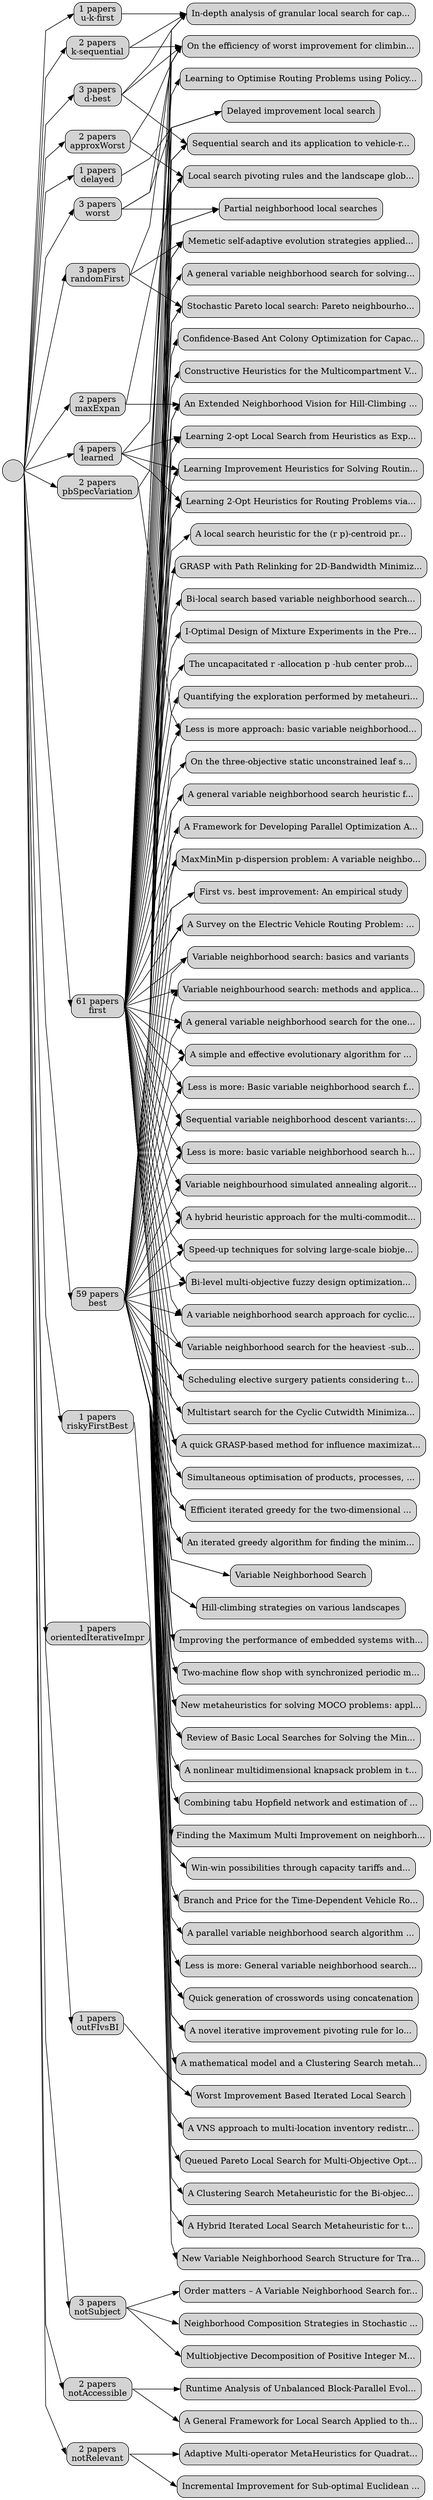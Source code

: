 
    digraph G {
      rankdir=LR;
      bgcolor=transparent;
      graph [splines=polyline] 
      node [shape=box, style="rounded,filled"]
      "afd4e8d7db766452ca1af069ed51b820b" [label="" id="afd4e8d7db766452ca1af069ed51b820b" shape="circle"]
"a522b40ada52d43739619f6e1bde0b389" [label="First vs. best improvement: An empirical study" id="a522b40ada52d43739619f6e1bde0b389"]
"a83f19fc2f66f43acab71b6e7660d09a1" [label="A Survey on the Electric Vehicle Routing Problem: ..." id="a83f19fc2f66f43acab71b6e7660d09a1"]
"a9ed631762ce74dcca0c3bb60f00976b1" [label="Learning Improvement Heuristics for Solving Routin..." id="a9ed631762ce74dcca0c3bb60f00976b1"]
"a5da8dd6a05834c7a8010029bcfcbe856" [label="Variable neighborhood search: basics and variants" id="a5da8dd6a05834c7a8010029bcfcbe856"]
"ace11659c4b134252bd68167be9600ece" [label="Variable neighbourhood search: methods and applica..." id="ace11659c4b134252bd68167be9600ece"]
"a40313d57e9bf443d8996eff19792ac44" [label="Learning 2-Opt Heuristics for Routing Problems via..." id="a40313d57e9bf443d8996eff19792ac44"]
"a63aff33df4d3457595711539cd765875" [label="A parallel variable neighborhood search algorithm ..." id="a63aff33df4d3457595711539cd765875"]
"af588fec7a19d419bb45de6f47b9274d8" [label="A general variable neighborhood search for the one..." id="af588fec7a19d419bb45de6f47b9274d8"]
"a0727b23f98bd485d81edd0f383eace6d" [label="A simple and effective evolutionary algorithm for ..." id="a0727b23f98bd485d81edd0f383eace6d"]
"a3f6442b6db12407c907bf034ac05d2fa" [label="Less is more: Basic variable neighborhood search f..." id="a3f6442b6db12407c907bf034ac05d2fa"]
"a9a060391a47045dca3020f51e52ede04" [label="Sequential variable neighborhood descent variants:..." id="a9a060391a47045dca3020f51e52ede04"]
"a245c81e7de2f45229518d846b8aa307f" [label="Less is more: basic variable neighborhood search h..." id="a245c81e7de2f45229518d846b8aa307f"]
"a8d3823501a454c818f791e7753322edf" [label="Less is more approach: basic variable neighborhood..." id="a8d3823501a454c818f791e7753322edf"]
"a595d137d1b2d41af9ec45b18604c3902" [label="A general variable neighborhood search for solving..." id="a595d137d1b2d41af9ec45b18604c3902"]
"ac7be3d2adfa34c5cae4ab7e4e00745cd" [label="Stochastic Pareto local search: Pareto neighbourho..." id="ac7be3d2adfa34c5cae4ab7e4e00745cd"]
"a339a8a63abfc4806a160e81db26488d1" [label="Confidence-Based Ant Colony Optimization for Capac..." id="a339a8a63abfc4806a160e81db26488d1"]
"ab6d753ba50bc4e34b4f77207a2b68b65" [label="Sequential search and its application to vehicle-r..." id="ab6d753ba50bc4e34b4f77207a2b68b65"]
"aa4e4f75390a64b788c3467383ba2fd2f" [label="Constructive Heuristics for the Multicompartment V..." id="aa4e4f75390a64b788c3467383ba2fd2f"]
"a4bb261262add452d97777ca420067fe0" [label="Less is more: General variable neighborhood search..." id="a4bb261262add452d97777ca420067fe0"]
"a64e50622ad514758a8c26c2702e868fc" [label="Variable neighbourhood simulated annealing algorit..." id="a64e50622ad514758a8c26c2702e868fc"]
"a9529a9a28ef14c44930497d470feb9e8" [label="A mathematical model and a Clustering Search metah..." id="a9529a9a28ef14c44930497d470feb9e8"]
"af95680f502f845d99f870b97a6e34186" [label="Order matters – A Variable Neighborhood Search for..." id="af95680f502f845d99f870b97a6e34186"]
"a99c9b8f0851a46f399bf533eb2bcf846" [label="A hybrid heuristic approach for the multi-commodit..." id="a99c9b8f0851a46f399bf533eb2bcf846"]
"ab0bfac77dc6d4b6c8abfc5657a730280" [label="Speed-up techniques for solving large-scale biobje..." id="ab0bfac77dc6d4b6c8abfc5657a730280"]
"a91eb10a7345846a8990d8bba4fbc803f" [label="Bi-level multi-objective fuzzy design optimization..." id="a91eb10a7345846a8990d8bba4fbc803f"]
"a36ee12efa1c141c0b787d53cc6851dd2" [label="A variable neighborhood search approach for cyclic..." id="a36ee12efa1c141c0b787d53cc6851dd2"]
"a638dc51623a5462ba1650cb1c5000ae4" [label="Variable neighborhood search for the heaviest -sub..." id="a638dc51623a5462ba1650cb1c5000ae4"]
"ad126aac338e240bcb4db70a1f5fbd0e0" [label="A VNS approach to multi-location inventory redistr..." id="ad126aac338e240bcb4db70a1f5fbd0e0"]
"ae1fc04d7af194acab9b1ebc8922264e6" [label="A local search heuristic for the (r p)-centroid pr..." id="ae1fc04d7af194acab9b1ebc8922264e6"]
"a58deeb9e96d34f109a3bc62fcfc65867" [label="Bi-local search based variable neighborhood search..." id="a58deeb9e96d34f109a3bc62fcfc65867"]
"a34700dcc6b684493981815e3a4c87543" [label="Scheduling elective surgery patients considering t..." id="a34700dcc6b684493981815e3a4c87543"]
"ac8acfffd0c374f3c89df4edb29f052f2" [label="Multistart search for the Cyclic Cutwidth Minimiza..." id="ac8acfffd0c374f3c89df4edb29f052f2"]
"a000b88db1ee84c7190c4771e9b66f8cd" [label="A quick GRASP-based method for influence maximizat..." id="a000b88db1ee84c7190c4771e9b66f8cd"]
"a65625248c3a3491ab0e866b7071d3ce0" [label="Simultaneous optimisation of products, processes, ..." id="a65625248c3a3491ab0e866b7071d3ce0"]
"ae58d90c8b9584333a8b7abfc090844a9" [label="Efficient iterated greedy for the two-dimensional ..." id="ae58d90c8b9584333a8b7abfc090844a9"]
"a5d0e7b6724f741d98badb6ef0c60ea5f" [label="I-Optimal Design of Mixture Experiments in the Pre..." id="a5d0e7b6724f741d98badb6ef0c60ea5f"]
"a3925c1f797784ce38a01fea3225a4795" [label="Local search pivoting rules and the landscape glob..." id="a3925c1f797784ce38a01fea3225a4795"]
"ad79dd7824d624dc58022faef83fb33b8" [label="The uncapacitated r ‐allocation p ‐hub center prob..." id="ad79dd7824d624dc58022faef83fb33b8"]
"a838aea96551d49cb839ae041afd54de4" [label="Queued Pareto Local Search for Multi-Objective Opt..." id="a838aea96551d49cb839ae041afd54de4"]
"a127c381dc69e402b8945f4477dd02d94" [label="A General Framework for Local Search Applied to th..." id="a127c381dc69e402b8945f4477dd02d94"]
"a336e77ab5f2d47f691082b15d003bf53" [label="Memetic self-adaptive evolution strategies applied..." id="a336e77ab5f2d47f691082b15d003bf53"]
"a40bb8df0f8314a6786d81424bac3abbc" [label="An iterated greedy algorithm for finding the minim..." id="a40bb8df0f8314a6786d81424bac3abbc"]
"a1d0a4ca4fa724409b8b7d05fddc891c9" [label="Variable Neighborhood Search" id="a1d0a4ca4fa724409b8b7d05fddc891c9"]
"aa819bc7b30c24655b2e41fa2f56f53fa" [label="Hill-climbing strategies on various landscapes" id="aa819bc7b30c24655b2e41fa2f56f53fa"]
"a3c3138186ed54f2c962d3eade6fa35da" [label="In-depth analysis of granular local search for cap..." id="a3c3138186ed54f2c962d3eade6fa35da"]
"a3beb5f1d98944843b77ab584daba97bb" [label="On the efficiency of worst improvement for climbin..." id="a3beb5f1d98944843b77ab584daba97bb"]
"a9cbfb722e8e743489f6f5840c6b9f884" [label="Improving the performance of embedded systems with..." id="a9cbfb722e8e743489f6f5840c6b9f884"]
"a8052182df9b641c781a328c564a8c8db" [label="Delayed improvement local search" id="a8052182df9b641c781a328c564a8c8db"]
"ae407eddf6eec46faa83edefed2fbd7ad" [label="Partial neighborhood local searches" id="ae407eddf6eec46faa83edefed2fbd7ad"]
"aa61e201001b14dcabd932cfb2ae7b9ac" [label="Two-machine flow shop with synchronized periodic m..." id="aa61e201001b14dcabd932cfb2ae7b9ac"]
"aa6a170448ee449a7834a146a5ab935d0" [label="Learning to Optimise Routing Problems using Policy..." id="aa6a170448ee449a7834a146a5ab935d0"]
"a662ec3fc286d4e4bb518297f603f09bc" [label="Learning 2-opt Local Search from Heuristics as Exp..." id="a662ec3fc286d4e4bb518297f603f09bc"]
"a772de6eb8a52415e96785d349f2e7c3f" [label="New metaheuristics for solving MOCO problems: appl..." id="a772de6eb8a52415e96785d349f2e7c3f"]
"aa42ed220f6404e70b897bda3286a9c39" [label="Review of Basic Local Searches for Solving the Min..." id="aa42ed220f6404e70b897bda3286a9c39"]
"abefb683b76254222b132a70adec1d7d8" [label="A nonlinear multidimensional knapsack problem in t..." id="abefb683b76254222b132a70adec1d7d8"]
"ab31e77e3c307428dbe7c0d6e02b144ef" [label="Combining tabu Hopfield network and estimation of ..." id="ab31e77e3c307428dbe7c0d6e02b144ef"]
"af414e40be0a94e23822202733e89f68c" [label="A Clustering Search Metaheuristic for the Bi-objec..." id="af414e40be0a94e23822202733e89f68c"]
"a8c13ef783cdc4861814b0a5bac47336e" [label="Finding the Maximum Multi Improvement on neighborh..." id="a8c13ef783cdc4861814b0a5bac47336e"]
"a0c40968d842d49168d805e96041353f2" [label="Win-win possibilities through capacity tariffs and..." id="a0c40968d842d49168d805e96041353f2"]
"a9b62f476eb5d4077a71d3af9e2e89005" [label="A Hybrid Iterated Local Search Metaheuristic for t..." id="a9b62f476eb5d4077a71d3af9e2e89005"]
"a989d521a348d4838b922e403d3668cc1" [label="Quantifying the exploration performed by metaheuri..." id="a989d521a348d4838b922e403d3668cc1"]
"a17f7a64d18a84c07bee32bfe684b0f42" [label="Quick generation of crosswords using concatenation" id="a17f7a64d18a84c07bee32bfe684b0f42"]
"ae04d2aff3ba54b23a7c524663e1e79e9" [label="Incremental Improvement for Sub-optimal Euclidean ..." id="ae04d2aff3ba54b23a7c524663e1e79e9"]
"a126d54dbb77f41b98a7fa5f7d6473940" [label="Adaptive Multi-operator MetaHeuristics for Quadrat..." id="a126d54dbb77f41b98a7fa5f7d6473940"]
"a77fdf7d0e64a49ab8efc0c5b19c1fa8d" [label="On the three-objective static unconstrained leaf s..." id="a77fdf7d0e64a49ab8efc0c5b19c1fa8d"]
"a139218dfc43e4ebd989cfc1ac5ebd653" [label="An Extended Neighborhood Vision for Hill-Climbing ..." id="a139218dfc43e4ebd989cfc1ac5ebd653"]
"a9705055706354e70ba6c04b398f4d059" [label="Runtime Analysis of Unbalanced Block-Parallel Evol..." id="a9705055706354e70ba6c04b398f4d059"]
"afe8d19ca786c46c9baf93df58c4432d9" [label="Neighborhood Composition Strategies in Stochastic ..." id="afe8d19ca786c46c9baf93df58c4432d9"]
"a13cc0de5908b40ca9c8aa1b412ded03e" [label="Multiobjective Decomposition of Positive Integer M..." id="a13cc0de5908b40ca9c8aa1b412ded03e"]
"a98287ab152264c88be7128afc1ebc925" [label="Branch and Price for the Time-Dependent Vehicle Ro..." id="a98287ab152264c88be7128afc1ebc925"]
"a1c8cce036a4e4de5a03b7b43a7197b9e" [label="GRASP with Path Relinking for 2D-Bandwidth Minimiz..." id="a1c8cce036a4e4de5a03b7b43a7197b9e"]
"aa47af44c13994199b831baad5c9d01f6" [label="A general variable neighborhood search heuristic f..." id="aa47af44c13994199b831baad5c9d01f6"]
"a6dada6a8a2bb449388693cd49fafd22e" [label="A novel iterative improvement pivoting rule for lo..." id="a6dada6a8a2bb449388693cd49fafd22e"]
"ab3a99e54ff284de2b1fa613159512a44" [label="New Variable Neighborhood Search Structure for Tra..." id="ab3a99e54ff284de2b1fa613159512a44"]
"a900ed4dca0d040e7b8b97ae2c46df21a" [label="A Framework for Developing Parallel Optimization A..." id="a900ed4dca0d040e7b8b97ae2c46df21a"]
"a7df1ea2e3a614690a31bed9e6853cef2" [label="MaxMinMin p-dispersion problem: A variable neighbo..." id="a7df1ea2e3a614690a31bed9e6853cef2"]
"af1425c3220d64835b432587c2584d54d" [label="Worst Improvement Based Iterated Local Search" id="af1425c3220d64835b432587c2584d54d"]
"a377e826e43a14e3aaf81f673fb27e960" [label="61 papers\nfirst" id="a377e826e43a14e3aaf81f673fb27e960"]
"ae45a517e1fef41abbfdbccfc12f68ed0" [label="59 papers\nbest" id="ae45a517e1fef41abbfdbccfc12f68ed0"]
"a437bbfbfb80141208ac49b2ab6cb50db" [label="4 papers\nlearned" id="a437bbfbfb80141208ac49b2ab6cb50db"]
"acb1bd912710944fe9c3492425bf05d83" [label="2 papers\npbSpecVariation" id="acb1bd912710944fe9c3492425bf05d83"]
"ad43a1ad1421842e5bcbd1bb4e37c8f4d" [label="3 papers\nrandomFirst" id="ad43a1ad1421842e5bcbd1bb4e37c8f4d"]
"a02e1d17456ff457ab82f36abbccdcb22" [label="3 papers\nd-best" id="a02e1d17456ff457ab82f36abbccdcb22"]
"ae7d48faf9e6e48248c344c7557e21e48" [label="3 papers\nnotSubject" id="ae7d48faf9e6e48248c344c7557e21e48"]
"afe1b8ff089044e71b3daffac538b9734" [label="2 papers\napproxWorst" id="afe1b8ff089044e71b3daffac538b9734"]
"a11aff4d0f5f048f6b759097d3ee9b2f1" [label="2 papers\nmaxExpan" id="a11aff4d0f5f048f6b759097d3ee9b2f1"]
"acfe8a189c4c24135aef51a509d8a0f9d" [label="2 papers\nnotAccessible" id="acfe8a189c4c24135aef51a509d8a0f9d"]
"a243c2e1b44824a94b49eac8eb590b3be" [label="1 papers\nu-k-first" id="a243c2e1b44824a94b49eac8eb590b3be"]
"afe7a98f16c38493398e0c3aa6840f181" [label="2 papers\nk-sequential" id="afe7a98f16c38493398e0c3aa6840f181"]
"a5ee94ad5e0864733beb0fd1a5780ef83" [label="3 papers\nworst" id="a5ee94ad5e0864733beb0fd1a5780ef83"]
"ad81b9225e9b04d76b740631fea6e1529" [label="1 papers\ndelayed" id="ad81b9225e9b04d76b740631fea6e1529"]
"ae40742aa1ee64ed48bba1fcf2ded34ac" [label="1 papers\nriskyFirstBest" id="ae40742aa1ee64ed48bba1fcf2ded34ac"]
"a023ab5cc93cf4a06a0ff18a3ec66e523" [label="2 papers\nnotRelevant" id="a023ab5cc93cf4a06a0ff18a3ec66e523"]
"a10adfa038870492b8f20f1babe3d6527" [label="1 papers\norientedIterativeImpr" id="a10adfa038870492b8f20f1babe3d6527"]
"a1b29ec9ea4c94c1381f0651166aed4ce" [label="1 papers\noutFIvsBI" id="a1b29ec9ea4c94c1381f0651166aed4ce"]
      "afd4e8d7db766452ca1af069ed51b820b":w -> "a377e826e43a14e3aaf81f673fb27e960" [dir="forward" tailport="e" headport="w" id="a61ddbc119cde4d088346e42d265a39d6"]
"afd4e8d7db766452ca1af069ed51b820b":w -> "ae45a517e1fef41abbfdbccfc12f68ed0" [dir="forward" tailport="e" headport="w" id="acbc6bfd00e044820bfa02a0fdeb1db9a"]
"afd4e8d7db766452ca1af069ed51b820b":w -> "a437bbfbfb80141208ac49b2ab6cb50db" [dir="forward" tailport="e" headport="w" id="a11600c824795437bad399566bcd3fa03"]
"afd4e8d7db766452ca1af069ed51b820b":w -> "acb1bd912710944fe9c3492425bf05d83" [dir="forward" tailport="e" headport="w" id="a774a9b9700da46d0a6dad64e872628c4"]
"afd4e8d7db766452ca1af069ed51b820b":w -> "ad43a1ad1421842e5bcbd1bb4e37c8f4d" [dir="forward" tailport="e" headport="w" id="a30d914013ea54588a29d5cdac691580e"]
"afd4e8d7db766452ca1af069ed51b820b":w -> "a02e1d17456ff457ab82f36abbccdcb22" [dir="forward" tailport="e" headport="w" id="a0e06cc3b18ef4ae0815a8c62c69d4922"]
"afd4e8d7db766452ca1af069ed51b820b":w -> "ae7d48faf9e6e48248c344c7557e21e48" [dir="forward" tailport="e" headport="w" id="ad158e77b9fbd42e79f1992dd09276a9e"]
"afd4e8d7db766452ca1af069ed51b820b":w -> "afe1b8ff089044e71b3daffac538b9734" [dir="forward" tailport="e" headport="w" id="a48b6763878e940c69e892ee58643e6ae"]
"afd4e8d7db766452ca1af069ed51b820b":w -> "a11aff4d0f5f048f6b759097d3ee9b2f1" [dir="forward" tailport="e" headport="w" id="a9bb5fb3f9d4e46e08ff3dbbfcbc5cac7"]
"afd4e8d7db766452ca1af069ed51b820b":w -> "acfe8a189c4c24135aef51a509d8a0f9d" [dir="forward" tailport="e" headport="w" id="a221fff3777d645aca12bdcffe3671987"]
"afd4e8d7db766452ca1af069ed51b820b":w -> "a243c2e1b44824a94b49eac8eb590b3be" [dir="forward" tailport="e" headport="w" id="aebee058614c9488991a4c5d463d077d0"]
"afd4e8d7db766452ca1af069ed51b820b":w -> "afe7a98f16c38493398e0c3aa6840f181" [dir="forward" tailport="e" headport="w" id="af18728c1d2fa4360b204227efddd3e27"]
"afd4e8d7db766452ca1af069ed51b820b":w -> "a5ee94ad5e0864733beb0fd1a5780ef83" [dir="forward" tailport="e" headport="w" id="ab76bd0d24fcc4978831aadfc6cb1d47c"]
"afd4e8d7db766452ca1af069ed51b820b":w -> "ad81b9225e9b04d76b740631fea6e1529" [dir="forward" tailport="e" headport="w" id="ad2a8d424ddcb448ea92a155f2e3655fc"]
"afd4e8d7db766452ca1af069ed51b820b":w -> "ae40742aa1ee64ed48bba1fcf2ded34ac" [dir="forward" tailport="e" headport="w" id="a37b5a108f2b249a2a6c2f624237bdcd0"]
"afd4e8d7db766452ca1af069ed51b820b":w -> "a023ab5cc93cf4a06a0ff18a3ec66e523" [dir="forward" tailport="e" headport="w" id="a55a1425fc969422da3b82dcf103265ed"]
"afd4e8d7db766452ca1af069ed51b820b":w -> "a10adfa038870492b8f20f1babe3d6527" [dir="forward" tailport="e" headport="w" id="a81789f00c163456cbc6d37911bb45d42"]
"afd4e8d7db766452ca1af069ed51b820b":w -> "a1b29ec9ea4c94c1381f0651166aed4ce" [dir="forward" tailport="e" headport="w" id="ad4bf6e46e89843aa82e06cd31f6161fd"]
"a377e826e43a14e3aaf81f673fb27e960":w -> "a522b40ada52d43739619f6e1bde0b389" [dir="forward" tailport="e" headport="w" id="aee64b1824fba4f8899ef1cfcfeff523c"]
"a377e826e43a14e3aaf81f673fb27e960":w -> "a83f19fc2f66f43acab71b6e7660d09a1" [dir="forward" tailport="e" headport="w" id="a49ac564f89114b8fab9233a13f68843f"]
"a377e826e43a14e3aaf81f673fb27e960":w -> "a9ed631762ce74dcca0c3bb60f00976b1" [dir="forward" tailport="e" headport="w" id="abbc5417859eb4925a0ce31f8139093b5"]
"a377e826e43a14e3aaf81f673fb27e960":w -> "a5da8dd6a05834c7a8010029bcfcbe856" [dir="forward" tailport="e" headport="w" id="ad8a42b244cc146e3a52e6b9fc51a2fbb"]
"a377e826e43a14e3aaf81f673fb27e960":w -> "ace11659c4b134252bd68167be9600ece" [dir="forward" tailport="e" headport="w" id="a47324131b3084cf0aaabfdf26a4f2494"]
"a377e826e43a14e3aaf81f673fb27e960":w -> "a40313d57e9bf443d8996eff19792ac44" [dir="forward" tailport="e" headport="w" id="ab5133805651d468aae03bac38ba0aef2"]
"a377e826e43a14e3aaf81f673fb27e960":w -> "af588fec7a19d419bb45de6f47b9274d8" [dir="forward" tailport="e" headport="w" id="a3e071b4c4d9a49c0b0e47b7febeb437e"]
"a377e826e43a14e3aaf81f673fb27e960":w -> "a0727b23f98bd485d81edd0f383eace6d" [dir="forward" tailport="e" headport="w" id="af36396da00154302a6ac2c00ebac25c5"]
"a377e826e43a14e3aaf81f673fb27e960":w -> "a3f6442b6db12407c907bf034ac05d2fa" [dir="forward" tailport="e" headport="w" id="aa042b839cf31402aaea1332be67a3f17"]
"a377e826e43a14e3aaf81f673fb27e960":w -> "a9a060391a47045dca3020f51e52ede04" [dir="forward" tailport="e" headport="w" id="af91ac032145149d9931eeb1f747891c8"]
"a377e826e43a14e3aaf81f673fb27e960":w -> "a245c81e7de2f45229518d846b8aa307f" [dir="forward" tailport="e" headport="w" id="adcd1e640f3e141cabf694117f2d7e7c9"]
"a377e826e43a14e3aaf81f673fb27e960":w -> "a8d3823501a454c818f791e7753322edf" [dir="forward" tailport="e" headport="w" id="aa5c0d73e798a4da384e3c08fdb8445e5"]
"a377e826e43a14e3aaf81f673fb27e960":w -> "a595d137d1b2d41af9ec45b18604c3902" [dir="forward" tailport="e" headport="w" id="a44f48c2db386496f8284d211af715594"]
"a377e826e43a14e3aaf81f673fb27e960":w -> "ac7be3d2adfa34c5cae4ab7e4e00745cd" [dir="forward" tailport="e" headport="w" id="a5b36b16120334a878deba5ed9a0d3946"]
"a377e826e43a14e3aaf81f673fb27e960":w -> "a339a8a63abfc4806a160e81db26488d1" [dir="forward" tailport="e" headport="w" id="ad3b9d7be118446109e75e5c254bba85c"]
"a377e826e43a14e3aaf81f673fb27e960":w -> "ab6d753ba50bc4e34b4f77207a2b68b65" [dir="forward" tailport="e" headport="w" id="a75bad273b3fb4a0d9a934356a9319f0f"]
"a377e826e43a14e3aaf81f673fb27e960":w -> "aa4e4f75390a64b788c3467383ba2fd2f" [dir="forward" tailport="e" headport="w" id="ad870e4bd30934ca5a9657dc47c5b8233"]
"a377e826e43a14e3aaf81f673fb27e960":w -> "a64e50622ad514758a8c26c2702e868fc" [dir="forward" tailport="e" headport="w" id="ad2b20fc884884c87819cdee4a80e412f"]
"a377e826e43a14e3aaf81f673fb27e960":w -> "a99c9b8f0851a46f399bf533eb2bcf846" [dir="forward" tailport="e" headport="w" id="ab5036b219ba244258d9766408fb641b8"]
"a377e826e43a14e3aaf81f673fb27e960":w -> "ab0bfac77dc6d4b6c8abfc5657a730280" [dir="forward" tailport="e" headport="w" id="a5e613c8793be40e8bc6377a85e860633"]
"a377e826e43a14e3aaf81f673fb27e960":w -> "a91eb10a7345846a8990d8bba4fbc803f" [dir="forward" tailport="e" headport="w" id="ad74c8537b7b445928e3dda9819bb8fe4"]
"a377e826e43a14e3aaf81f673fb27e960":w -> "a36ee12efa1c141c0b787d53cc6851dd2" [dir="forward" tailport="e" headport="w" id="ace2d695d3e2a4ea585fea496727cf7c1"]
"a377e826e43a14e3aaf81f673fb27e960":w -> "a638dc51623a5462ba1650cb1c5000ae4" [dir="forward" tailport="e" headport="w" id="a971260d60ba34945853bbc8e63f1eb4e"]
"a377e826e43a14e3aaf81f673fb27e960":w -> "ae1fc04d7af194acab9b1ebc8922264e6" [dir="forward" tailport="e" headport="w" id="a97189225038d4ca7a83f45095e998b78"]
"a377e826e43a14e3aaf81f673fb27e960":w -> "a58deeb9e96d34f109a3bc62fcfc65867" [dir="forward" tailport="e" headport="w" id="a0dc2c36cc41d4b149fe18b295323a933"]
"a377e826e43a14e3aaf81f673fb27e960":w -> "a34700dcc6b684493981815e3a4c87543" [dir="forward" tailport="e" headport="w" id="a319fd96729854558b70a647a53ee94e2"]
"a377e826e43a14e3aaf81f673fb27e960":w -> "ac8acfffd0c374f3c89df4edb29f052f2" [dir="forward" tailport="e" headport="w" id="aa80903d83bf4449d9bc76b7a0a9dd40e"]
"a377e826e43a14e3aaf81f673fb27e960":w -> "a000b88db1ee84c7190c4771e9b66f8cd" [dir="forward" tailport="e" headport="w" id="a26377b20e3d54632b7f01f02717533be"]
"a377e826e43a14e3aaf81f673fb27e960":w -> "a65625248c3a3491ab0e866b7071d3ce0" [dir="forward" tailport="e" headport="w" id="aa94e127ddfbf4a0b864b4a65c5c8f326"]
"a377e826e43a14e3aaf81f673fb27e960":w -> "ae58d90c8b9584333a8b7abfc090844a9" [dir="forward" tailport="e" headport="w" id="a42a54352e5e74aac905341c15ea81904"]
"a377e826e43a14e3aaf81f673fb27e960":w -> "a5d0e7b6724f741d98badb6ef0c60ea5f" [dir="forward" tailport="e" headport="w" id="a62786ec42e454761a92a62cd19e2770f"]
"a377e826e43a14e3aaf81f673fb27e960":w -> "a3925c1f797784ce38a01fea3225a4795" [dir="forward" tailport="e" headport="w" id="aa47a26452f79454a8b96071bb1710409"]
"a377e826e43a14e3aaf81f673fb27e960":w -> "ad79dd7824d624dc58022faef83fb33b8" [dir="forward" tailport="e" headport="w" id="a61c940b563e34be19fd1f9114971606c"]
"a377e826e43a14e3aaf81f673fb27e960":w -> "a336e77ab5f2d47f691082b15d003bf53" [dir="forward" tailport="e" headport="w" id="af317e613e9f44dda8fc26bd42c695a25"]
"a377e826e43a14e3aaf81f673fb27e960":w -> "a40bb8df0f8314a6786d81424bac3abbc" [dir="forward" tailport="e" headport="w" id="a78308ef208a54feaa0d9d63fef8c1ce9"]
"a377e826e43a14e3aaf81f673fb27e960":w -> "a1d0a4ca4fa724409b8b7d05fddc891c9" [dir="forward" tailport="e" headport="w" id="a36033bb1e76e41baabfabfc123bb3abc"]
"a377e826e43a14e3aaf81f673fb27e960":w -> "aa819bc7b30c24655b2e41fa2f56f53fa" [dir="forward" tailport="e" headport="w" id="ad3b8f638ab0049c3b2c9dd91757be62d"]
"a377e826e43a14e3aaf81f673fb27e960":w -> "a3c3138186ed54f2c962d3eade6fa35da" [dir="forward" tailport="e" headport="w" id="acee41705fc9740faa756ed3439f44b1c"]
"a377e826e43a14e3aaf81f673fb27e960":w -> "a3beb5f1d98944843b77ab584daba97bb" [dir="forward" tailport="e" headport="w" id="a68fd9b9e9880482793c7977a0309cf0b"]
"a377e826e43a14e3aaf81f673fb27e960":w -> "a9cbfb722e8e743489f6f5840c6b9f884" [dir="forward" tailport="e" headport="w" id="abfc04ea86f1c442d96a30822e622a7df"]
"a377e826e43a14e3aaf81f673fb27e960":w -> "a8052182df9b641c781a328c564a8c8db" [dir="forward" tailport="e" headport="w" id="a27b2473b5a2f45f5a4523c8e92e62742"]
"a377e826e43a14e3aaf81f673fb27e960":w -> "ae407eddf6eec46faa83edefed2fbd7ad" [dir="forward" tailport="e" headport="w" id="a5b356ce234354efeb9456a9ccdcf6dd3"]
"a377e826e43a14e3aaf81f673fb27e960":w -> "aa61e201001b14dcabd932cfb2ae7b9ac" [dir="forward" tailport="e" headport="w" id="a9a07601ec7f44700909ab1dcf640ad39"]
"a377e826e43a14e3aaf81f673fb27e960":w -> "a662ec3fc286d4e4bb518297f603f09bc" [dir="forward" tailport="e" headport="w" id="a9a21a0c6b01a44fab701109c5d75c1c4"]
"a377e826e43a14e3aaf81f673fb27e960":w -> "a772de6eb8a52415e96785d349f2e7c3f" [dir="forward" tailport="e" headport="w" id="a29e169ad2fd64fbea49b7443a99286d3"]
"a377e826e43a14e3aaf81f673fb27e960":w -> "aa42ed220f6404e70b897bda3286a9c39" [dir="forward" tailport="e" headport="w" id="a7c06e80ea258424c89f16776fad28dc2"]
"a377e826e43a14e3aaf81f673fb27e960":w -> "abefb683b76254222b132a70adec1d7d8" [dir="forward" tailport="e" headport="w" id="ae857853c73344c1cbe10d3d74eff12db"]
"a377e826e43a14e3aaf81f673fb27e960":w -> "ab31e77e3c307428dbe7c0d6e02b144ef" [dir="forward" tailport="e" headport="w" id="af7981837be9143bc91ce2b2cba74dd43"]
"a377e826e43a14e3aaf81f673fb27e960":w -> "a8c13ef783cdc4861814b0a5bac47336e" [dir="forward" tailport="e" headport="w" id="abe5d745577ce4b8ebe92e8100789426f"]
"a377e826e43a14e3aaf81f673fb27e960":w -> "a0c40968d842d49168d805e96041353f2" [dir="forward" tailport="e" headport="w" id="a35ed9ddf4eef4e6facac5c0b5817ecc5"]
"a377e826e43a14e3aaf81f673fb27e960":w -> "a989d521a348d4838b922e403d3668cc1" [dir="forward" tailport="e" headport="w" id="af0644e70ec9f4a83a56653af2eadf309"]
"a377e826e43a14e3aaf81f673fb27e960":w -> "a17f7a64d18a84c07bee32bfe684b0f42" [dir="forward" tailport="e" headport="w" id="a324eaf802855432694ef1960d4d1d377"]
"a377e826e43a14e3aaf81f673fb27e960":w -> "a77fdf7d0e64a49ab8efc0c5b19c1fa8d" [dir="forward" tailport="e" headport="w" id="a74b97e519a74430d836e3cd3d71a44d7"]
"a377e826e43a14e3aaf81f673fb27e960":w -> "a139218dfc43e4ebd989cfc1ac5ebd653" [dir="forward" tailport="e" headport="w" id="a0e1517280ab242d7b56ba43e6b622af2"]
"a377e826e43a14e3aaf81f673fb27e960":w -> "a98287ab152264c88be7128afc1ebc925" [dir="forward" tailport="e" headport="w" id="a184577171d334d57adf0facb53afd67e"]
"a377e826e43a14e3aaf81f673fb27e960":w -> "a1c8cce036a4e4de5a03b7b43a7197b9e" [dir="forward" tailport="e" headport="w" id="a60f53846aaf94a468994f78f6300755b"]
"a377e826e43a14e3aaf81f673fb27e960":w -> "aa47af44c13994199b831baad5c9d01f6" [dir="forward" tailport="e" headport="w" id="ac7e4352a102249d8b72e3cbdd53215e9"]
"a377e826e43a14e3aaf81f673fb27e960":w -> "a6dada6a8a2bb449388693cd49fafd22e" [dir="forward" tailport="e" headport="w" id="a957fa2f4f9054c4ca1a9afca9a829c1d"]
"a377e826e43a14e3aaf81f673fb27e960":w -> "a900ed4dca0d040e7b8b97ae2c46df21a" [dir="forward" tailport="e" headport="w" id="ade2d1f55c6e34ce78f843f10e556fd3a"]
"a377e826e43a14e3aaf81f673fb27e960":w -> "a7df1ea2e3a614690a31bed9e6853cef2" [dir="forward" tailport="e" headport="w" id="a1123da9eb0694a56b24cfefc04855364"]
"a377e826e43a14e3aaf81f673fb27e960":w -> "af1425c3220d64835b432587c2584d54d" [dir="forward" tailport="e" headport="w" id="ac6bb3b6ec436465181214d25434c77dc"]
"ae45a517e1fef41abbfdbccfc12f68ed0":w -> "a522b40ada52d43739619f6e1bde0b389" [dir="forward" tailport="e" headport="w" id="ab1a5ac031b8c4f62961270a035cae6d5"]
"ae45a517e1fef41abbfdbccfc12f68ed0":w -> "a83f19fc2f66f43acab71b6e7660d09a1" [dir="forward" tailport="e" headport="w" id="a802af48fa4eb40d9974c4d19345b5f22"]
"ae45a517e1fef41abbfdbccfc12f68ed0":w -> "a9ed631762ce74dcca0c3bb60f00976b1" [dir="forward" tailport="e" headport="w" id="aed5d88d6984544018096ea66614582d7"]
"ae45a517e1fef41abbfdbccfc12f68ed0":w -> "a5da8dd6a05834c7a8010029bcfcbe856" [dir="forward" tailport="e" headport="w" id="a5f66ca886d8745e08c7453a1d6e4e1eb"]
"ae45a517e1fef41abbfdbccfc12f68ed0":w -> "ace11659c4b134252bd68167be9600ece" [dir="forward" tailport="e" headport="w" id="ac9c38dfd21fc414da39e1a8f378ac779"]
"ae45a517e1fef41abbfdbccfc12f68ed0":w -> "a40313d57e9bf443d8996eff19792ac44" [dir="forward" tailport="e" headport="w" id="aec97d2aff22e4b5980db13141d91b5b2"]
"ae45a517e1fef41abbfdbccfc12f68ed0":w -> "a63aff33df4d3457595711539cd765875" [dir="forward" tailport="e" headport="w" id="a8130f3e21146478681dce5dd2518a8e8"]
"ae45a517e1fef41abbfdbccfc12f68ed0":w -> "af588fec7a19d419bb45de6f47b9274d8" [dir="forward" tailport="e" headport="w" id="a5ce3cecdcacf4c46ae2fc066a107412a"]
"ae45a517e1fef41abbfdbccfc12f68ed0":w -> "a0727b23f98bd485d81edd0f383eace6d" [dir="forward" tailport="e" headport="w" id="aa43423d94dbf4ed4b5f7ea47b95f869b"]
"ae45a517e1fef41abbfdbccfc12f68ed0":w -> "a3f6442b6db12407c907bf034ac05d2fa" [dir="forward" tailport="e" headport="w" id="ab57dec75d7d6464497655b8811d40956"]
"ae45a517e1fef41abbfdbccfc12f68ed0":w -> "a9a060391a47045dca3020f51e52ede04" [dir="forward" tailport="e" headport="w" id="ae8c21735cb334c9e89e23172a019f201"]
"ae45a517e1fef41abbfdbccfc12f68ed0":w -> "a245c81e7de2f45229518d846b8aa307f" [dir="forward" tailport="e" headport="w" id="a5de6355502ac4cbe94aab665df29dffb"]
"ae45a517e1fef41abbfdbccfc12f68ed0":w -> "a8d3823501a454c818f791e7753322edf" [dir="forward" tailport="e" headport="w" id="ae23ff7cf6c4d424aad4bbe6af91f57c0"]
"ae45a517e1fef41abbfdbccfc12f68ed0":w -> "ac7be3d2adfa34c5cae4ab7e4e00745cd" [dir="forward" tailport="e" headport="w" id="aa6675ca88fe7432f8546031f120f0607"]
"ae45a517e1fef41abbfdbccfc12f68ed0":w -> "ab6d753ba50bc4e34b4f77207a2b68b65" [dir="forward" tailport="e" headport="w" id="a10bbb870a62846bd9980d6842661a9d5"]
"ae45a517e1fef41abbfdbccfc12f68ed0":w -> "a4bb261262add452d97777ca420067fe0" [dir="forward" tailport="e" headport="w" id="ab0771d52f2114ddbaa433462b8a063ab"]
"ae45a517e1fef41abbfdbccfc12f68ed0":w -> "a64e50622ad514758a8c26c2702e868fc" [dir="forward" tailport="e" headport="w" id="a3df73328c8af46fb95960177aa290925"]
"ae45a517e1fef41abbfdbccfc12f68ed0":w -> "a9529a9a28ef14c44930497d470feb9e8" [dir="forward" tailport="e" headport="w" id="af7aceae79ac14b588eb185cece98d72f"]
"ae45a517e1fef41abbfdbccfc12f68ed0":w -> "a99c9b8f0851a46f399bf533eb2bcf846" [dir="forward" tailport="e" headport="w" id="a5af657fe8ecb446c9c60e73b9b5e9fc2"]
"ae45a517e1fef41abbfdbccfc12f68ed0":w -> "ab0bfac77dc6d4b6c8abfc5657a730280" [dir="forward" tailport="e" headport="w" id="a40f85cb8142e4e58afc3906adc5a051b"]
"ae45a517e1fef41abbfdbccfc12f68ed0":w -> "a91eb10a7345846a8990d8bba4fbc803f" [dir="forward" tailport="e" headport="w" id="aea07f008a5ca4b59a6c02939be19c76d"]
"ae45a517e1fef41abbfdbccfc12f68ed0":w -> "a36ee12efa1c141c0b787d53cc6851dd2" [dir="forward" tailport="e" headport="w" id="a3f9238f15e474e50808c6b88ff4fc4ae"]
"ae45a517e1fef41abbfdbccfc12f68ed0":w -> "a638dc51623a5462ba1650cb1c5000ae4" [dir="forward" tailport="e" headport="w" id="a76aaa0beb10346f09d77036ef50638cb"]
"ae45a517e1fef41abbfdbccfc12f68ed0":w -> "ad126aac338e240bcb4db70a1f5fbd0e0" [dir="forward" tailport="e" headport="w" id="ae1e5c846611b4dc9847346634d464e18"]
"ae45a517e1fef41abbfdbccfc12f68ed0":w -> "a34700dcc6b684493981815e3a4c87543" [dir="forward" tailport="e" headport="w" id="ada744b0c31164df0a94bb1820931d9dc"]
"ae45a517e1fef41abbfdbccfc12f68ed0":w -> "ac8acfffd0c374f3c89df4edb29f052f2" [dir="forward" tailport="e" headport="w" id="a9783d3a16ecc41898a199dff10940d39"]
"ae45a517e1fef41abbfdbccfc12f68ed0":w -> "a000b88db1ee84c7190c4771e9b66f8cd" [dir="forward" tailport="e" headport="w" id="afe25c949bfd54223b9b60bdbc87d1005"]
"ae45a517e1fef41abbfdbccfc12f68ed0":w -> "a65625248c3a3491ab0e866b7071d3ce0" [dir="forward" tailport="e" headport="w" id="a6eb2b0eac66040b68ff177a0f131e394"]
"ae45a517e1fef41abbfdbccfc12f68ed0":w -> "ae58d90c8b9584333a8b7abfc090844a9" [dir="forward" tailport="e" headport="w" id="ade3b0ded9d4b45b88a0ecf13d72687cb"]
"ae45a517e1fef41abbfdbccfc12f68ed0":w -> "a3925c1f797784ce38a01fea3225a4795" [dir="forward" tailport="e" headport="w" id="a78909853c8af49249cf9776fcc792b3d"]
"ae45a517e1fef41abbfdbccfc12f68ed0":w -> "a838aea96551d49cb839ae041afd54de4" [dir="forward" tailport="e" headport="w" id="a72002a575a164b40a7f15a2b78a8313d"]
"ae45a517e1fef41abbfdbccfc12f68ed0":w -> "a336e77ab5f2d47f691082b15d003bf53" [dir="forward" tailport="e" headport="w" id="a0e9035baa60b475ca806d2c524250e24"]
"ae45a517e1fef41abbfdbccfc12f68ed0":w -> "a40bb8df0f8314a6786d81424bac3abbc" [dir="forward" tailport="e" headport="w" id="a7323fabf0f12411ba0296dd4d3cd1885"]
"ae45a517e1fef41abbfdbccfc12f68ed0":w -> "a1d0a4ca4fa724409b8b7d05fddc891c9" [dir="forward" tailport="e" headport="w" id="ae6ed3e45765a4c8fab52871857e543b7"]
"ae45a517e1fef41abbfdbccfc12f68ed0":w -> "aa819bc7b30c24655b2e41fa2f56f53fa" [dir="forward" tailport="e" headport="w" id="a87dac680ccfa4fae9cb4622a6308dc0e"]
"ae45a517e1fef41abbfdbccfc12f68ed0":w -> "a3c3138186ed54f2c962d3eade6fa35da" [dir="forward" tailport="e" headport="w" id="a8f7704ca988641409103e7305acae662"]
"ae45a517e1fef41abbfdbccfc12f68ed0":w -> "a3beb5f1d98944843b77ab584daba97bb" [dir="forward" tailport="e" headport="w" id="a9df10a91d34948cdbf654aaaf13daa39"]
"ae45a517e1fef41abbfdbccfc12f68ed0":w -> "a9cbfb722e8e743489f6f5840c6b9f884" [dir="forward" tailport="e" headport="w" id="ad9cc1db320194f6c9c09ef6372403ef5"]
"ae45a517e1fef41abbfdbccfc12f68ed0":w -> "a8052182df9b641c781a328c564a8c8db" [dir="forward" tailport="e" headport="w" id="ae30d33a2033143e59bcbec18ff116992"]
"ae45a517e1fef41abbfdbccfc12f68ed0":w -> "ae407eddf6eec46faa83edefed2fbd7ad" [dir="forward" tailport="e" headport="w" id="af8aeccfe1a0d4677abfde63605a2a503"]
"ae45a517e1fef41abbfdbccfc12f68ed0":w -> "aa61e201001b14dcabd932cfb2ae7b9ac" [dir="forward" tailport="e" headport="w" id="ac82dc7420da24580ac4784c86c00a5da"]
"ae45a517e1fef41abbfdbccfc12f68ed0":w -> "a662ec3fc286d4e4bb518297f603f09bc" [dir="forward" tailport="e" headport="w" id="a74d0f6e1c9d74e67b939c4e359084f56"]
"ae45a517e1fef41abbfdbccfc12f68ed0":w -> "a772de6eb8a52415e96785d349f2e7c3f" [dir="forward" tailport="e" headport="w" id="a6dd5cf0205df496a89b2844362d2cedc"]
"ae45a517e1fef41abbfdbccfc12f68ed0":w -> "aa42ed220f6404e70b897bda3286a9c39" [dir="forward" tailport="e" headport="w" id="a6de171be4e0d476e8ffec4b217ff60b2"]
"ae45a517e1fef41abbfdbccfc12f68ed0":w -> "abefb683b76254222b132a70adec1d7d8" [dir="forward" tailport="e" headport="w" id="afb5ee65576f744d3a7d678941528adbb"]
"ae45a517e1fef41abbfdbccfc12f68ed0":w -> "ab31e77e3c307428dbe7c0d6e02b144ef" [dir="forward" tailport="e" headport="w" id="a1f1412e9295647c5aaca174fcaa485d2"]
"ae45a517e1fef41abbfdbccfc12f68ed0":w -> "af414e40be0a94e23822202733e89f68c" [dir="forward" tailport="e" headport="w" id="a9714dcd3be474b66b282e152954fd193"]
"ae45a517e1fef41abbfdbccfc12f68ed0":w -> "a8c13ef783cdc4861814b0a5bac47336e" [dir="forward" tailport="e" headport="w" id="a8369573ecb9b4419a40909f897dd7a5c"]
"ae45a517e1fef41abbfdbccfc12f68ed0":w -> "a0c40968d842d49168d805e96041353f2" [dir="forward" tailport="e" headport="w" id="aa9873aff5f3b47faacb93aea51161249"]
"ae45a517e1fef41abbfdbccfc12f68ed0":w -> "a9b62f476eb5d4077a71d3af9e2e89005" [dir="forward" tailport="e" headport="w" id="a900dc54d7f1742fdac6fc9c2db230de0"]
"ae45a517e1fef41abbfdbccfc12f68ed0":w -> "a17f7a64d18a84c07bee32bfe684b0f42" [dir="forward" tailport="e" headport="w" id="ac2def1242b2a4005811f62cbd246d7c6"]
"ae45a517e1fef41abbfdbccfc12f68ed0":w -> "a139218dfc43e4ebd989cfc1ac5ebd653" [dir="forward" tailport="e" headport="w" id="a47563f09b62d4f1e8cdaabfca42e137d"]
"ae45a517e1fef41abbfdbccfc12f68ed0":w -> "a98287ab152264c88be7128afc1ebc925" [dir="forward" tailport="e" headport="w" id="a547e98c4fd7046c48ca134be877539d6"]
"ae45a517e1fef41abbfdbccfc12f68ed0":w -> "aa47af44c13994199b831baad5c9d01f6" [dir="forward" tailport="e" headport="w" id="ae880000692ea48579bd31d7bb36358c0"]
"ae45a517e1fef41abbfdbccfc12f68ed0":w -> "a6dada6a8a2bb449388693cd49fafd22e" [dir="forward" tailport="e" headport="w" id="a79587c8581d94fe7b14546ca413a08f4"]
"ae45a517e1fef41abbfdbccfc12f68ed0":w -> "ab3a99e54ff284de2b1fa613159512a44" [dir="forward" tailport="e" headport="w" id="a4024cb4b6258435b8e00d3fc4079a019"]
"ae45a517e1fef41abbfdbccfc12f68ed0":w -> "a900ed4dca0d040e7b8b97ae2c46df21a" [dir="forward" tailport="e" headport="w" id="a22dd5ad90932400cad9a51a55bf31607"]
"ae45a517e1fef41abbfdbccfc12f68ed0":w -> "a7df1ea2e3a614690a31bed9e6853cef2" [dir="forward" tailport="e" headport="w" id="a7cadcadd14a0464888383117fd9ddf9d"]
"ae45a517e1fef41abbfdbccfc12f68ed0":w -> "af1425c3220d64835b432587c2584d54d" [dir="forward" tailport="e" headport="w" id="ac4842a67298c4d1fad4d8f3d506372bd"]
"a437bbfbfb80141208ac49b2ab6cb50db":w -> "a9ed631762ce74dcca0c3bb60f00976b1" [dir="forward" tailport="e" headport="w" id="ac12b9ef08b3d4eef8220bd7e3dc1f67d"]
"a437bbfbfb80141208ac49b2ab6cb50db":w -> "a40313d57e9bf443d8996eff19792ac44" [dir="forward" tailport="e" headport="w" id="ad81b2dbf75a34708b35d991f3f826fe4"]
"a437bbfbfb80141208ac49b2ab6cb50db":w -> "aa6a170448ee449a7834a146a5ab935d0" [dir="forward" tailport="e" headport="w" id="a8dc8629de65d437c88e69e8d00201451"]
"a437bbfbfb80141208ac49b2ab6cb50db":w -> "a662ec3fc286d4e4bb518297f603f09bc" [dir="forward" tailport="e" headport="w" id="a6a7e262ed19942e9907a28bc9489b7f6"]
"acb1bd912710944fe9c3492425bf05d83":w -> "a8d3823501a454c818f791e7753322edf" [dir="forward" tailport="e" headport="w" id="ac76dfefecd5a45cf9d835a6ea6185382"]
"acb1bd912710944fe9c3492425bf05d83":w -> "a8052182df9b641c781a328c564a8c8db" [dir="forward" tailport="e" headport="w" id="aa320c6d9400f44c0bd50582df605b2c1"]
"ad43a1ad1421842e5bcbd1bb4e37c8f4d":w -> "ac7be3d2adfa34c5cae4ab7e4e00745cd" [dir="forward" tailport="e" headport="w" id="aa7e411b55d4b4daa8e49baefc61cf0be"]
"ad43a1ad1421842e5bcbd1bb4e37c8f4d":w -> "a336e77ab5f2d47f691082b15d003bf53" [dir="forward" tailport="e" headport="w" id="a1e6dee7c6a5f418bbfb67fb7ce0de242"]
"ad43a1ad1421842e5bcbd1bb4e37c8f4d":w -> "a3beb5f1d98944843b77ab584daba97bb" [dir="forward" tailport="e" headport="w" id="a7776a54f036740fcaa992c32b56ad076"]
"a02e1d17456ff457ab82f36abbccdcb22":w -> "ab6d753ba50bc4e34b4f77207a2b68b65" [dir="forward" tailport="e" headport="w" id="a300b8062c10f432baa64f19a9c24db36"]
"a02e1d17456ff457ab82f36abbccdcb22":w -> "a3c3138186ed54f2c962d3eade6fa35da" [dir="forward" tailport="e" headport="w" id="a1afe79b6fdd44283aa2d1d032a32f912"]
"a02e1d17456ff457ab82f36abbccdcb22":w -> "a3beb5f1d98944843b77ab584daba97bb" [dir="forward" tailport="e" headport="w" id="abbf275d21f5d4c59a73b30133607ced6"]
"ae7d48faf9e6e48248c344c7557e21e48":w -> "af95680f502f845d99f870b97a6e34186" [dir="forward" tailport="e" headport="w" id="a1f90ca239a4f46aabffa6ec3f2dc33ca"]
"ae7d48faf9e6e48248c344c7557e21e48":w -> "afe8d19ca786c46c9baf93df58c4432d9" [dir="forward" tailport="e" headport="w" id="a8098bcbf71d5408ea1c96a1c688c8664"]
"ae7d48faf9e6e48248c344c7557e21e48":w -> "a13cc0de5908b40ca9c8aa1b412ded03e" [dir="forward" tailport="e" headport="w" id="a24b0f0f1c99e4563ba2000d1c8c1d22c"]
"afe1b8ff089044e71b3daffac538b9734":w -> "a3925c1f797784ce38a01fea3225a4795" [dir="forward" tailport="e" headport="w" id="a5151f878e3144385835574e774be7660"]
"afe1b8ff089044e71b3daffac538b9734":w -> "a3beb5f1d98944843b77ab584daba97bb" [dir="forward" tailport="e" headport="w" id="a87670631f48f4df1b8825b23de7f5409"]
"a11aff4d0f5f048f6b759097d3ee9b2f1":w -> "a3925c1f797784ce38a01fea3225a4795" [dir="forward" tailport="e" headport="w" id="a30baa29ae73747feb3fe91ccf2ee68d2"]
"a11aff4d0f5f048f6b759097d3ee9b2f1":w -> "a139218dfc43e4ebd989cfc1ac5ebd653" [dir="forward" tailport="e" headport="w" id="ab92f6da4924e4281ab069441913b0391"]
"acfe8a189c4c24135aef51a509d8a0f9d":w -> "a127c381dc69e402b8945f4477dd02d94" [dir="forward" tailport="e" headport="w" id="ae34d8f543d8c462e9f06f5825c0814d0"]
"acfe8a189c4c24135aef51a509d8a0f9d":w -> "a9705055706354e70ba6c04b398f4d059" [dir="forward" tailport="e" headport="w" id="ab4aa5e2331134d5aa7a13d8c9c86066d"]
"a243c2e1b44824a94b49eac8eb590b3be":w -> "a3c3138186ed54f2c962d3eade6fa35da" [dir="forward" tailport="e" headport="w" id="a47e2d669da1c452cb520e7768acd90ab"]
"afe7a98f16c38493398e0c3aa6840f181":w -> "a3c3138186ed54f2c962d3eade6fa35da" [dir="forward" tailport="e" headport="w" id="a8b47c4ab708043c09e1c5e2f1841dda1"]
"afe7a98f16c38493398e0c3aa6840f181":w -> "a3beb5f1d98944843b77ab584daba97bb" [dir="forward" tailport="e" headport="w" id="a0883c86e0fdc4f8d8eccf3dacf8f8c55"]
"a5ee94ad5e0864733beb0fd1a5780ef83":w -> "a3beb5f1d98944843b77ab584daba97bb" [dir="forward" tailport="e" headport="w" id="a0b64c499c7574efda2d6e7ca4a1a8b89"]
"a5ee94ad5e0864733beb0fd1a5780ef83":w -> "a8052182df9b641c781a328c564a8c8db" [dir="forward" tailport="e" headport="w" id="a23a68a247265473e82e7029db1eaa48d"]
"a5ee94ad5e0864733beb0fd1a5780ef83":w -> "ae407eddf6eec46faa83edefed2fbd7ad" [dir="forward" tailport="e" headport="w" id="a24091664e06f4f709282845176923509"]
"ad81b9225e9b04d76b740631fea6e1529":w -> "a8052182df9b641c781a328c564a8c8db" [dir="forward" tailport="e" headport="w" id="a5d164a24b3f4459eab35cd87215a555d"]
"ae40742aa1ee64ed48bba1fcf2ded34ac":w -> "a17f7a64d18a84c07bee32bfe684b0f42" [dir="forward" tailport="e" headport="w" id="a8920ebb3ce37493195ddcccc1df35843"]
"a023ab5cc93cf4a06a0ff18a3ec66e523":w -> "ae04d2aff3ba54b23a7c524663e1e79e9" [dir="forward" tailport="e" headport="w" id="ad6def279d01543388e711eddc701d639"]
"a023ab5cc93cf4a06a0ff18a3ec66e523":w -> "a126d54dbb77f41b98a7fa5f7d6473940" [dir="forward" tailport="e" headport="w" id="a51a0eb1fdec74f3da50cb341c690c319"]
"a10adfa038870492b8f20f1babe3d6527":w -> "a6dada6a8a2bb449388693cd49fafd22e" [dir="forward" tailport="e" headport="w" id="a11f087c62d824cb986909dadec97edde"]
"a1b29ec9ea4c94c1381f0651166aed4ce":w -> "af1425c3220d64835b432587c2584d54d" [dir="forward" tailport="e" headport="w" id="a6ef76a72c47d41f7a307e98ac0c60672"]
      {rank=same; "a522b40ada52d43739619f6e1bde0b389" "a83f19fc2f66f43acab71b6e7660d09a1" "a9ed631762ce74dcca0c3bb60f00976b1" "a5da8dd6a05834c7a8010029bcfcbe856" "ace11659c4b134252bd68167be9600ece" "a40313d57e9bf443d8996eff19792ac44" "a63aff33df4d3457595711539cd765875" "af588fec7a19d419bb45de6f47b9274d8" "a0727b23f98bd485d81edd0f383eace6d" "a3f6442b6db12407c907bf034ac05d2fa" "a9a060391a47045dca3020f51e52ede04" "a245c81e7de2f45229518d846b8aa307f" "a8d3823501a454c818f791e7753322edf" "a595d137d1b2d41af9ec45b18604c3902" "ac7be3d2adfa34c5cae4ab7e4e00745cd" "a339a8a63abfc4806a160e81db26488d1" "ab6d753ba50bc4e34b4f77207a2b68b65" "aa4e4f75390a64b788c3467383ba2fd2f" "a4bb261262add452d97777ca420067fe0" "a64e50622ad514758a8c26c2702e868fc" "a9529a9a28ef14c44930497d470feb9e8" "af95680f502f845d99f870b97a6e34186" "a99c9b8f0851a46f399bf533eb2bcf846" "ab0bfac77dc6d4b6c8abfc5657a730280" "a91eb10a7345846a8990d8bba4fbc803f" "a36ee12efa1c141c0b787d53cc6851dd2" "a638dc51623a5462ba1650cb1c5000ae4" "ad126aac338e240bcb4db70a1f5fbd0e0" "ae1fc04d7af194acab9b1ebc8922264e6" "a58deeb9e96d34f109a3bc62fcfc65867" "a34700dcc6b684493981815e3a4c87543" "ac8acfffd0c374f3c89df4edb29f052f2" "a000b88db1ee84c7190c4771e9b66f8cd" "a65625248c3a3491ab0e866b7071d3ce0" "ae58d90c8b9584333a8b7abfc090844a9" "a5d0e7b6724f741d98badb6ef0c60ea5f" "a3925c1f797784ce38a01fea3225a4795" "ad79dd7824d624dc58022faef83fb33b8" "a838aea96551d49cb839ae041afd54de4" "a127c381dc69e402b8945f4477dd02d94" "a336e77ab5f2d47f691082b15d003bf53" "a40bb8df0f8314a6786d81424bac3abbc" "a1d0a4ca4fa724409b8b7d05fddc891c9" "aa819bc7b30c24655b2e41fa2f56f53fa" "a3c3138186ed54f2c962d3eade6fa35da" "a3beb5f1d98944843b77ab584daba97bb" "a9cbfb722e8e743489f6f5840c6b9f884" "a8052182df9b641c781a328c564a8c8db" "ae407eddf6eec46faa83edefed2fbd7ad" "aa61e201001b14dcabd932cfb2ae7b9ac" "aa6a170448ee449a7834a146a5ab935d0" "a662ec3fc286d4e4bb518297f603f09bc" "a772de6eb8a52415e96785d349f2e7c3f" "aa42ed220f6404e70b897bda3286a9c39" "abefb683b76254222b132a70adec1d7d8" "ab31e77e3c307428dbe7c0d6e02b144ef" "af414e40be0a94e23822202733e89f68c" "a8c13ef783cdc4861814b0a5bac47336e" "a0c40968d842d49168d805e96041353f2" "a9b62f476eb5d4077a71d3af9e2e89005" "a989d521a348d4838b922e403d3668cc1" "a17f7a64d18a84c07bee32bfe684b0f42" "ae04d2aff3ba54b23a7c524663e1e79e9" "a126d54dbb77f41b98a7fa5f7d6473940" "a77fdf7d0e64a49ab8efc0c5b19c1fa8d" "a139218dfc43e4ebd989cfc1ac5ebd653" "a9705055706354e70ba6c04b398f4d059" "afe8d19ca786c46c9baf93df58c4432d9" "a13cc0de5908b40ca9c8aa1b412ded03e" "a98287ab152264c88be7128afc1ebc925" "a1c8cce036a4e4de5a03b7b43a7197b9e" "aa47af44c13994199b831baad5c9d01f6" "a6dada6a8a2bb449388693cd49fafd22e" "ab3a99e54ff284de2b1fa613159512a44" "a900ed4dca0d040e7b8b97ae2c46df21a" "a7df1ea2e3a614690a31bed9e6853cef2" "af1425c3220d64835b432587c2584d54d";}
    }
    